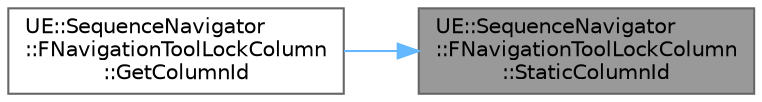 digraph "UE::SequenceNavigator::FNavigationToolLockColumn::StaticColumnId"
{
 // INTERACTIVE_SVG=YES
 // LATEX_PDF_SIZE
  bgcolor="transparent";
  edge [fontname=Helvetica,fontsize=10,labelfontname=Helvetica,labelfontsize=10];
  node [fontname=Helvetica,fontsize=10,shape=box,height=0.2,width=0.4];
  rankdir="RL";
  Node1 [id="Node000001",label="UE::SequenceNavigator\l::FNavigationToolLockColumn\l::StaticColumnId",height=0.2,width=0.4,color="gray40", fillcolor="grey60", style="filled", fontcolor="black",tooltip=" "];
  Node1 -> Node2 [id="edge1_Node000001_Node000002",dir="back",color="steelblue1",style="solid",tooltip=" "];
  Node2 [id="Node000002",label="UE::SequenceNavigator\l::FNavigationToolLockColumn\l::GetColumnId",height=0.2,width=0.4,color="grey40", fillcolor="white", style="filled",URL="$d1/d6d/classUE_1_1SequenceNavigator_1_1FNavigationToolLockColumn.html#a9044a0ed4388576959daea1af230a7b7",tooltip=" "];
}

